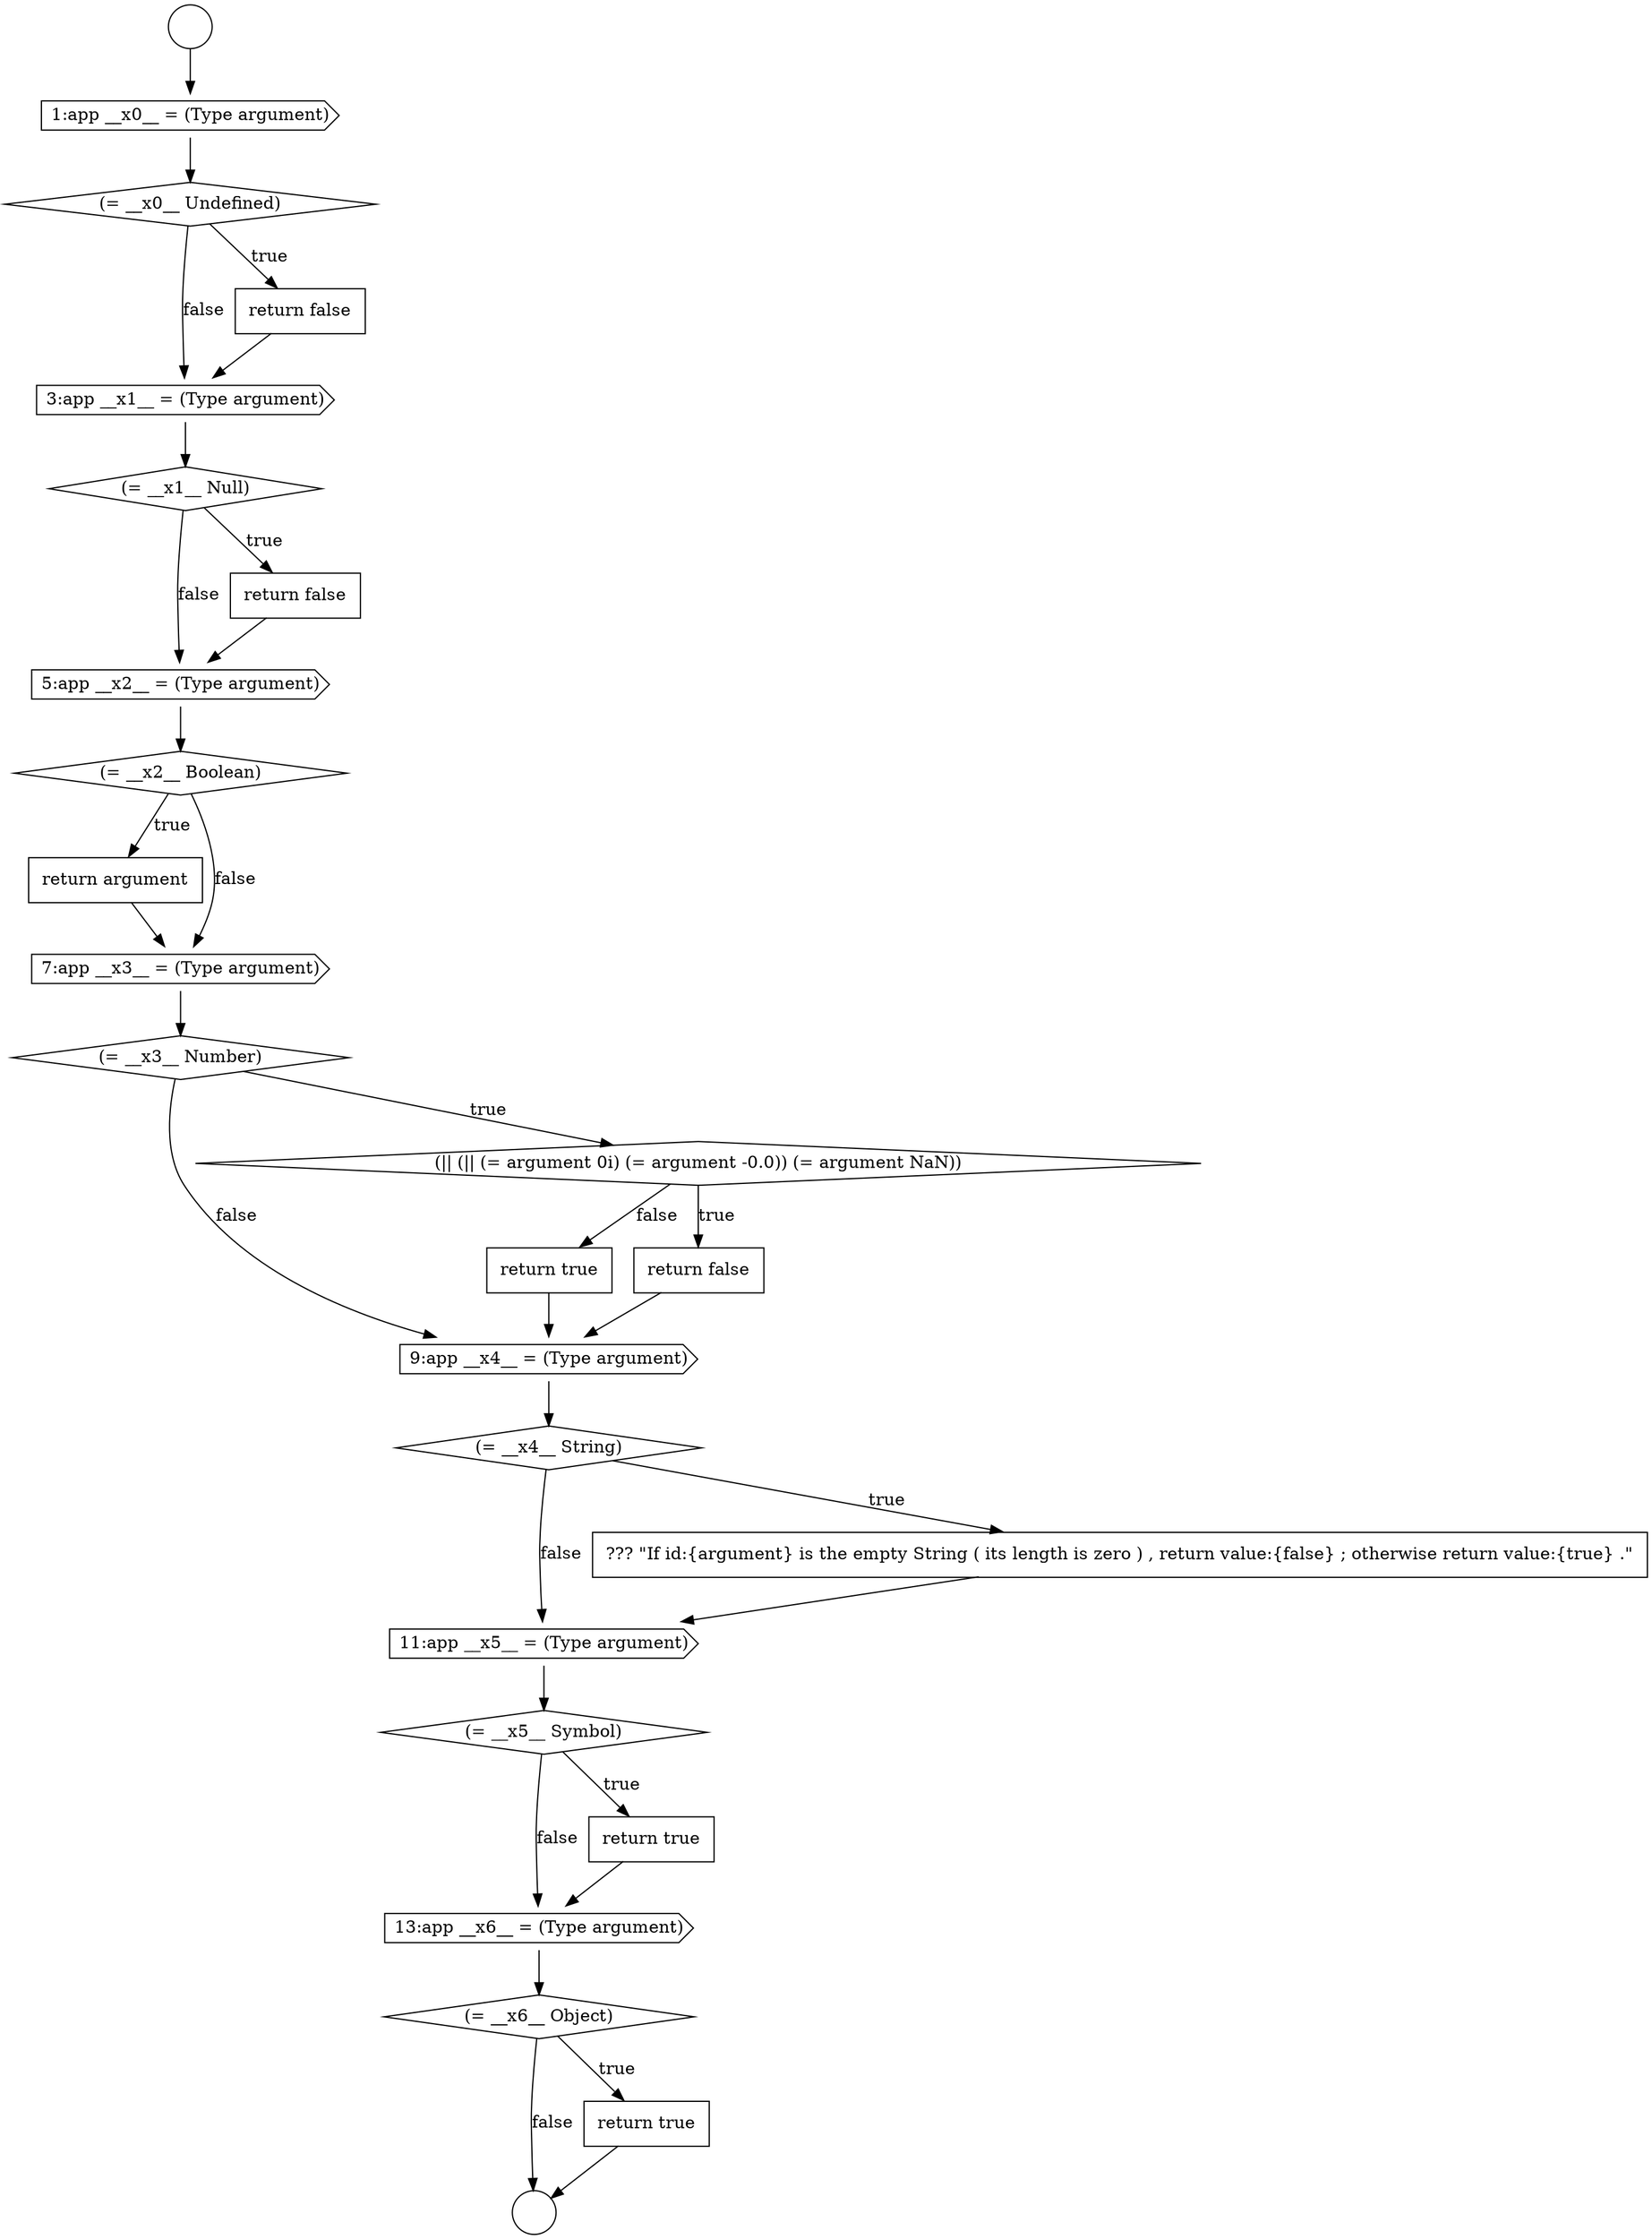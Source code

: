 digraph {
  node19860 [shape=cds, label=<<font color="black">5:app __x2__ = (Type argument)</font>> color="black" fillcolor="white" style=filled]
  node19868 [shape=cds, label=<<font color="black">9:app __x4__ = (Type argument)</font>> color="black" fillcolor="white" style=filled]
  node19855 [shape=diamond, label=<<font color="black">(= __x0__ Undefined)</font>> color="black" fillcolor="white" style=filled]
  node19872 [shape=diamond, label=<<font color="black">(= __x5__ Symbol)</font>> color="black" fillcolor="white" style=filled]
  node19874 [shape=cds, label=<<font color="black">13:app __x6__ = (Type argument)</font>> color="black" fillcolor="white" style=filled]
  node19857 [shape=cds, label=<<font color="black">3:app __x1__ = (Type argument)</font>> color="black" fillcolor="white" style=filled]
  node19854 [shape=cds, label=<<font color="black">1:app __x0__ = (Type argument)</font>> color="black" fillcolor="white" style=filled]
  node19864 [shape=diamond, label=<<font color="black">(= __x3__ Number)</font>> color="black" fillcolor="white" style=filled]
  node19867 [shape=none, margin=0, label=<<font color="black">
    <table border="0" cellborder="1" cellspacing="0" cellpadding="10">
      <tr><td align="left">return true</td></tr>
    </table>
  </font>> color="black" fillcolor="white" style=filled]
  node19871 [shape=cds, label=<<font color="black">11:app __x5__ = (Type argument)</font>> color="black" fillcolor="white" style=filled]
  node19861 [shape=diamond, label=<<font color="black">(= __x2__ Boolean)</font>> color="black" fillcolor="white" style=filled]
  node19858 [shape=diamond, label=<<font color="black">(= __x1__ Null)</font>> color="black" fillcolor="white" style=filled]
  node19875 [shape=diamond, label=<<font color="black">(= __x6__ Object)</font>> color="black" fillcolor="white" style=filled]
  node19870 [shape=none, margin=0, label=<<font color="black">
    <table border="0" cellborder="1" cellspacing="0" cellpadding="10">
      <tr><td align="left">??? &quot;If id:{argument} is the empty String ( its length is zero ) , return value:{false} ; otherwise return value:{true} .&quot;</td></tr>
    </table>
  </font>> color="black" fillcolor="white" style=filled]
  node19853 [shape=circle label=" " color="black" fillcolor="white" style=filled]
  node19866 [shape=none, margin=0, label=<<font color="black">
    <table border="0" cellborder="1" cellspacing="0" cellpadding="10">
      <tr><td align="left">return false</td></tr>
    </table>
  </font>> color="black" fillcolor="white" style=filled]
  node19862 [shape=none, margin=0, label=<<font color="black">
    <table border="0" cellborder="1" cellspacing="0" cellpadding="10">
      <tr><td align="left">return argument</td></tr>
    </table>
  </font>> color="black" fillcolor="white" style=filled]
  node19859 [shape=none, margin=0, label=<<font color="black">
    <table border="0" cellborder="1" cellspacing="0" cellpadding="10">
      <tr><td align="left">return false</td></tr>
    </table>
  </font>> color="black" fillcolor="white" style=filled]
  node19876 [shape=none, margin=0, label=<<font color="black">
    <table border="0" cellborder="1" cellspacing="0" cellpadding="10">
      <tr><td align="left">return true</td></tr>
    </table>
  </font>> color="black" fillcolor="white" style=filled]
  node19869 [shape=diamond, label=<<font color="black">(= __x4__ String)</font>> color="black" fillcolor="white" style=filled]
  node19856 [shape=none, margin=0, label=<<font color="black">
    <table border="0" cellborder="1" cellspacing="0" cellpadding="10">
      <tr><td align="left">return false</td></tr>
    </table>
  </font>> color="black" fillcolor="white" style=filled]
  node19873 [shape=none, margin=0, label=<<font color="black">
    <table border="0" cellborder="1" cellspacing="0" cellpadding="10">
      <tr><td align="left">return true</td></tr>
    </table>
  </font>> color="black" fillcolor="white" style=filled]
  node19863 [shape=cds, label=<<font color="black">7:app __x3__ = (Type argument)</font>> color="black" fillcolor="white" style=filled]
  node19852 [shape=circle label=" " color="black" fillcolor="white" style=filled]
  node19865 [shape=diamond, label=<<font color="black">(|| (|| (= argument 0i) (= argument -0.0)) (= argument NaN))</font>> color="black" fillcolor="white" style=filled]
  node19864 -> node19865 [label=<<font color="black">true</font>> color="black"]
  node19864 -> node19868 [label=<<font color="black">false</font>> color="black"]
  node19869 -> node19870 [label=<<font color="black">true</font>> color="black"]
  node19869 -> node19871 [label=<<font color="black">false</font>> color="black"]
  node19855 -> node19856 [label=<<font color="black">true</font>> color="black"]
  node19855 -> node19857 [label=<<font color="black">false</font>> color="black"]
  node19854 -> node19855 [ color="black"]
  node19875 -> node19876 [label=<<font color="black">true</font>> color="black"]
  node19875 -> node19853 [label=<<font color="black">false</font>> color="black"]
  node19870 -> node19871 [ color="black"]
  node19857 -> node19858 [ color="black"]
  node19861 -> node19862 [label=<<font color="black">true</font>> color="black"]
  node19861 -> node19863 [label=<<font color="black">false</font>> color="black"]
  node19859 -> node19860 [ color="black"]
  node19872 -> node19873 [label=<<font color="black">true</font>> color="black"]
  node19872 -> node19874 [label=<<font color="black">false</font>> color="black"]
  node19858 -> node19859 [label=<<font color="black">true</font>> color="black"]
  node19858 -> node19860 [label=<<font color="black">false</font>> color="black"]
  node19866 -> node19868 [ color="black"]
  node19863 -> node19864 [ color="black"]
  node19871 -> node19872 [ color="black"]
  node19876 -> node19853 [ color="black"]
  node19862 -> node19863 [ color="black"]
  node19867 -> node19868 [ color="black"]
  node19868 -> node19869 [ color="black"]
  node19865 -> node19866 [label=<<font color="black">true</font>> color="black"]
  node19865 -> node19867 [label=<<font color="black">false</font>> color="black"]
  node19856 -> node19857 [ color="black"]
  node19860 -> node19861 [ color="black"]
  node19873 -> node19874 [ color="black"]
  node19874 -> node19875 [ color="black"]
  node19852 -> node19854 [ color="black"]
}
